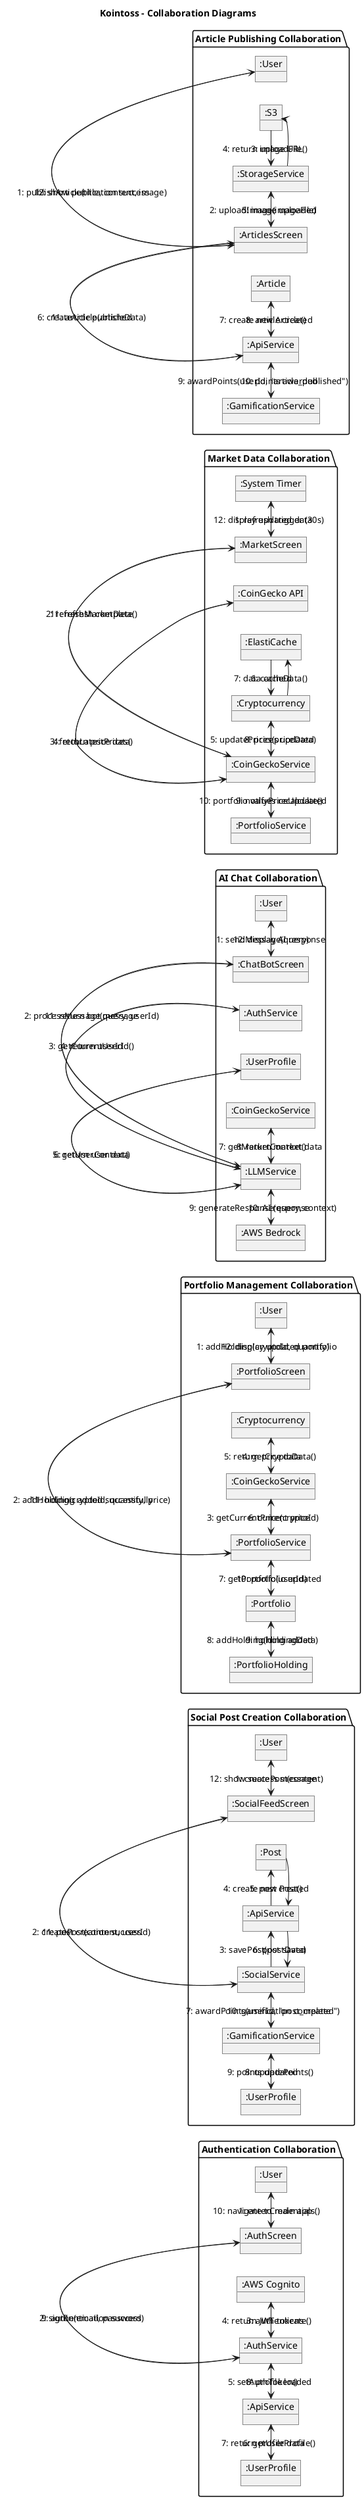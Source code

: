 @startuml KointossCollaborationDiagram

title Kointoss - Collaboration Diagrams

left to right direction

' Collaboration Diagram 1: User Authentication Flow
package "Authentication Collaboration" {
  object ":User" as user1
  object ":AuthScreen" as authUI1  
  object ":AuthService" as authSvc1
  object ":AWS Cognito" as cognito1
  object ":ApiService" as apiSvc1
  object ":UserProfile" as profile1

  user1 -> authUI1 : 1: enterCredentials()
  authUI1 -> authSvc1 : 2: signIn(email, password)
  authSvc1 -> cognito1 : 3: authenticate()
  cognito1 -> authSvc1 : 4: return JWT tokens
  authSvc1 -> apiSvc1 : 5: setAuthToken()
  apiSvc1 -> profile1 : 6: getUserProfile()
  profile1 -> apiSvc1 : 7: return profile data
  apiSvc1 -> authSvc1 : 8: profile loaded
  authSvc1 -> authUI1 : 9: authentication success
  authUI1 -> user1 : 10: navigate to main app
}

' Collaboration Diagram 2: Social Post Creation
package "Social Post Creation Collaboration" {
  object ":User" as user2
  object ":SocialFeedScreen" as socialUI2
  object ":SocialService" as socialSvc2
  object ":ApiService" as apiSvc2
  object ":Post" as post2
  object ":GamificationService" as gameSvc2
  object ":UserProfile" as profile2

  user2 -> socialUI2 : 1: createPost(content)
  socialUI2 -> socialSvc2 : 2: createPost(content, userId)
  socialSvc2 -> apiSvc2 : 3: savePost(postData)
  apiSvc2 -> post2 : 4: create new Post()
  post2 -> apiSvc2 : 5: post created
  apiSvc2 -> socialSvc2 : 6: post saved
  socialSvc2 -> gameSvc2 : 7: awardPoints(userId, "post_created")
  gameSvc2 -> profile2 : 8: updatePoints()
  profile2 -> gameSvc2 : 9: points updated
  gameSvc2 -> socialSvc2 : 10: gamification complete
  socialSvc2 -> socialUI2 : 11: post creation success
  socialUI2 -> user2 : 12: show success message
}

' Collaboration Diagram 3: Portfolio Management
package "Portfolio Management Collaboration" {
  object ":User" as user3
  object ":PortfolioScreen" as portfolioUI3
  object ":PortfolioService" as portfolioSvc3
  object ":CoinGeckoService" as coinGecko3
  object ":Portfolio" as portfolio3
  object ":PortfolioHolding" as holding3
  object ":Cryptocurrency" as crypto3

  user3 -> portfolioUI3 : 1: addHolding(cryptoId, quantity)
  portfolioUI3 -> portfolioSvc3 : 2: addHolding(cryptoId, quantity, price)
  portfolioSvc3 -> coinGecko3 : 3: getCurrentPrice(cryptoId)
  coinGecko3 -> crypto3 : 4: getCryptoData()
  crypto3 -> coinGecko3 : 5: return price data
  coinGecko3 -> portfolioSvc3 : 6: current price
  portfolioSvc3 -> portfolio3 : 7: getPortfolio(userId)
  portfolio3 -> holding3 : 8: addHolding(holdingData)
  holding3 -> portfolio3 : 9: holding added
  portfolio3 -> portfolioSvc3 : 10: portfolio updated
  portfolioSvc3 -> portfolioUI3 : 11: holding added successfully
  portfolioUI3 -> user3 : 12: display updated portfolio
}

' Collaboration Diagram 4: AI Chat Interaction
package "AI Chat Collaboration" {
  object ":User" as user4
  object ":ChatBotScreen" as chatUI4
  object ":LLMService" as llmSvc4
  object ":AuthService" as authSvc4
  object ":UserProfile" as profile4
  object ":CoinGeckoService" as coinGecko4
  object ":AWS Bedrock" as bedrock4

  user4 -> chatUI4 : 1: sendMessage(query)
  chatUI4 -> llmSvc4 : 2: processMessage(query, userId)
  llmSvc4 -> authSvc4 : 3: getCurrentUserId()
  authSvc4 -> llmSvc4 : 4: return userId
  llmSvc4 -> profile4 : 5: getUserContext()
  profile4 -> llmSvc4 : 6: return user data
  llmSvc4 -> coinGecko4 : 7: getMarketContext()
  coinGecko4 -> llmSvc4 : 8: return market data
  llmSvc4 -> bedrock4 : 9: generateResponse(query, context)
  bedrock4 -> llmSvc4 : 10: AI response
  llmSvc4 -> chatUI4 : 11: return bot message
  chatUI4 -> user4 : 12: display AI response
}

' Collaboration Diagram 5: Market Data Refresh
package "Market Data Collaboration" {
  object ":System Timer" as timer5
  object ":MarketScreen" as marketUI5
  object ":CoinGeckoService" as coinGecko5
  object ":CoinGecko API" as coinGeckoAPI5
  object ":Cryptocurrency" as crypto5
  object ":ElastiCache" as cache5
  object ":PortfolioService" as portfolioSvc5

  timer5 -> marketUI5 : 1: refresh trigger (30s)
  marketUI5 -> coinGecko5 : 2: refreshMarketData()
  coinGecko5 -> coinGeckoAPI5 : 3: fetchLatestPrices()
  coinGeckoAPI5 -> coinGecko5 : 4: return price data
  coinGecko5 -> crypto5 : 5: updatePrices(priceData)
  crypto5 -> cache5 : 6: cacheData()
  cache5 -> crypto5 : 7: data cached
  crypto5 -> coinGecko5 : 8: prices updated
  coinGecko5 -> portfolioSvc5 : 9: notifyPriceUpdate()
  portfolioSvc5 -> coinGecko5 : 10: portfolio values recalculated
  coinGecko5 -> marketUI5 : 11: refresh complete
  marketUI5 -> timer5 : 12: display updated data
}

' Collaboration Diagram 6: Article Publishing
package "Article Publishing Collaboration" {
  object ":User" as user6
  object ":ArticlesScreen" as articleUI6
  object ":ApiService" as apiSvc6
  object ":Article" as article6
  object ":StorageService" as storageSvc6
  object ":S3" as s36
  object ":GamificationService" as gameSvc6

  user6 -> articleUI6 : 1: publishArticle(title, content, image)
  articleUI6 -> storageSvc6 : 2: uploadImage(imageFile)
  storageSvc6 -> s36 : 3: uploadFile()
  s36 -> storageSvc6 : 4: return image URL
  storageSvc6 -> articleUI6 : 5: image uploaded
  articleUI6 -> apiSvc6 : 6: createArticle(articleData)
  apiSvc6 -> article6 : 7: create new Article()
  article6 -> apiSvc6 : 8: article created
  apiSvc6 -> gameSvc6 : 9: awardPoints(userId, "article_published")
  gameSvc6 -> apiSvc6 : 10: points awarded
  apiSvc6 -> articleUI6 : 11: article published
  articleUI6 -> user6 : 12: show publication success
}

@enduml
